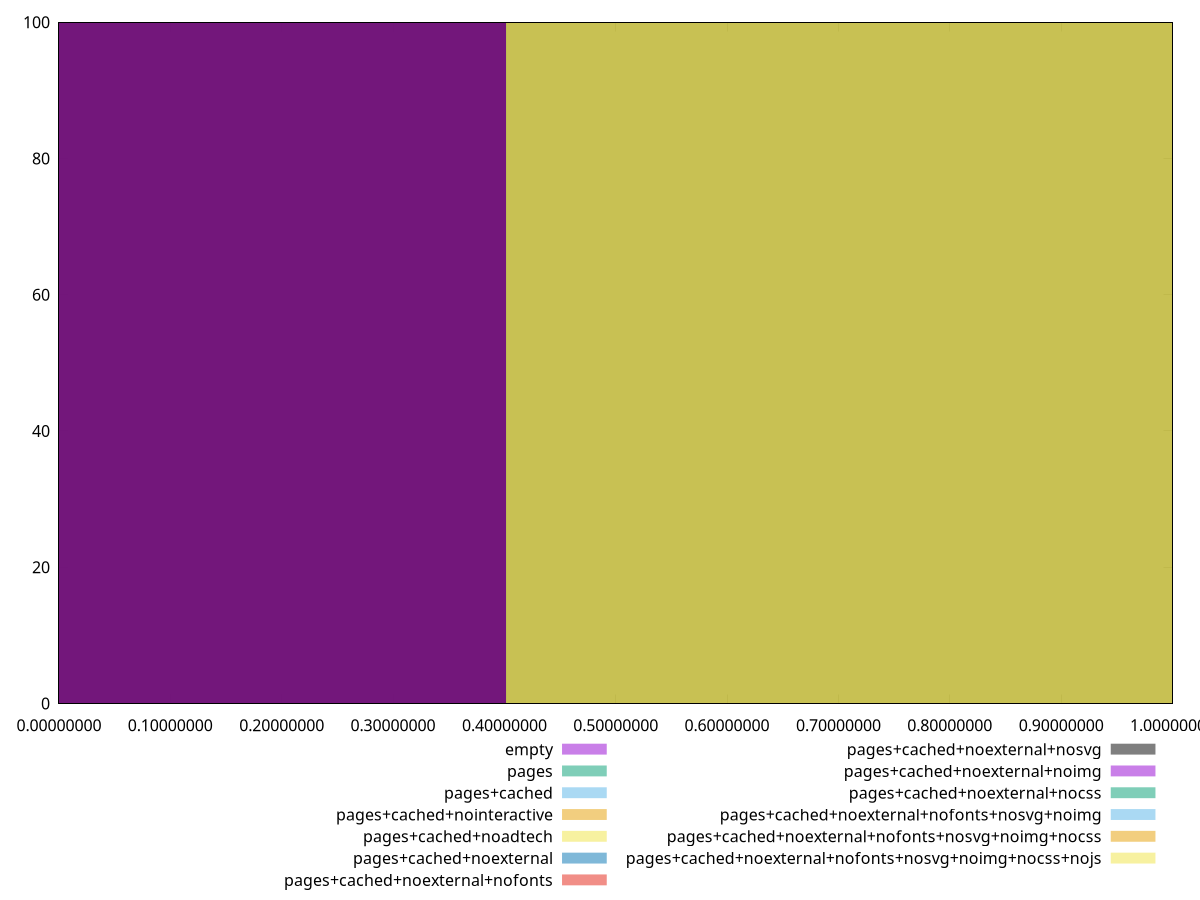 reset

$empty <<EOF
0.8031072271628958 100
EOF

$pages <<EOF
0 100
EOF

$pagesCached <<EOF
0 100
EOF

$pagesCachedNointeractive <<EOF
0 100
EOF

$pagesCachedNoadtech <<EOF
0 100
EOF

$pagesCachedNoexternal <<EOF
0 100
EOF

$pagesCachedNoexternalNofonts <<EOF
0 100
EOF

$pagesCachedNoexternalNosvg <<EOF
0 100
EOF

$pagesCachedNoexternalNoimg <<EOF
0 100
EOF

$pagesCachedNoexternalNocss <<EOF
0.8031072271628958 100
EOF

$pagesCachedNoexternalNofontsNosvgNoimg <<EOF
0.8031072271628958 100
EOF

$pagesCachedNoexternalNofontsNosvgNoimgNocss <<EOF
0.8031072271628958 100
EOF

$pagesCachedNoexternalNofontsNosvgNoimgNocssNojs <<EOF
0.8031072271628958 100
EOF

set key outside below
set boxwidth 0.8031072271628958
set xrange [2.5091771993501766e-8:0.9999997909334013]
set yrange [0:100]
set style fill transparent solid 0.5 noborder
set terminal svg size 640, 610 enhanced background rgb 'white'
set output "report_00007_2020-12-11T15:55:29.892Z/largest-contentful-paint/comparison/histogram/all_score.svg"

plot $empty title "empty" with boxes, \
     $pages title "pages" with boxes, \
     $pagesCached title "pages+cached" with boxes, \
     $pagesCachedNointeractive title "pages+cached+nointeractive" with boxes, \
     $pagesCachedNoadtech title "pages+cached+noadtech" with boxes, \
     $pagesCachedNoexternal title "pages+cached+noexternal" with boxes, \
     $pagesCachedNoexternalNofonts title "pages+cached+noexternal+nofonts" with boxes, \
     $pagesCachedNoexternalNosvg title "pages+cached+noexternal+nosvg" with boxes, \
     $pagesCachedNoexternalNoimg title "pages+cached+noexternal+noimg" with boxes, \
     $pagesCachedNoexternalNocss title "pages+cached+noexternal+nocss" with boxes, \
     $pagesCachedNoexternalNofontsNosvgNoimg title "pages+cached+noexternal+nofonts+nosvg+noimg" with boxes, \
     $pagesCachedNoexternalNofontsNosvgNoimgNocss title "pages+cached+noexternal+nofonts+nosvg+noimg+nocss" with boxes, \
     $pagesCachedNoexternalNofontsNosvgNoimgNocssNojs title "pages+cached+noexternal+nofonts+nosvg+noimg+nocss+nojs" with boxes

reset
